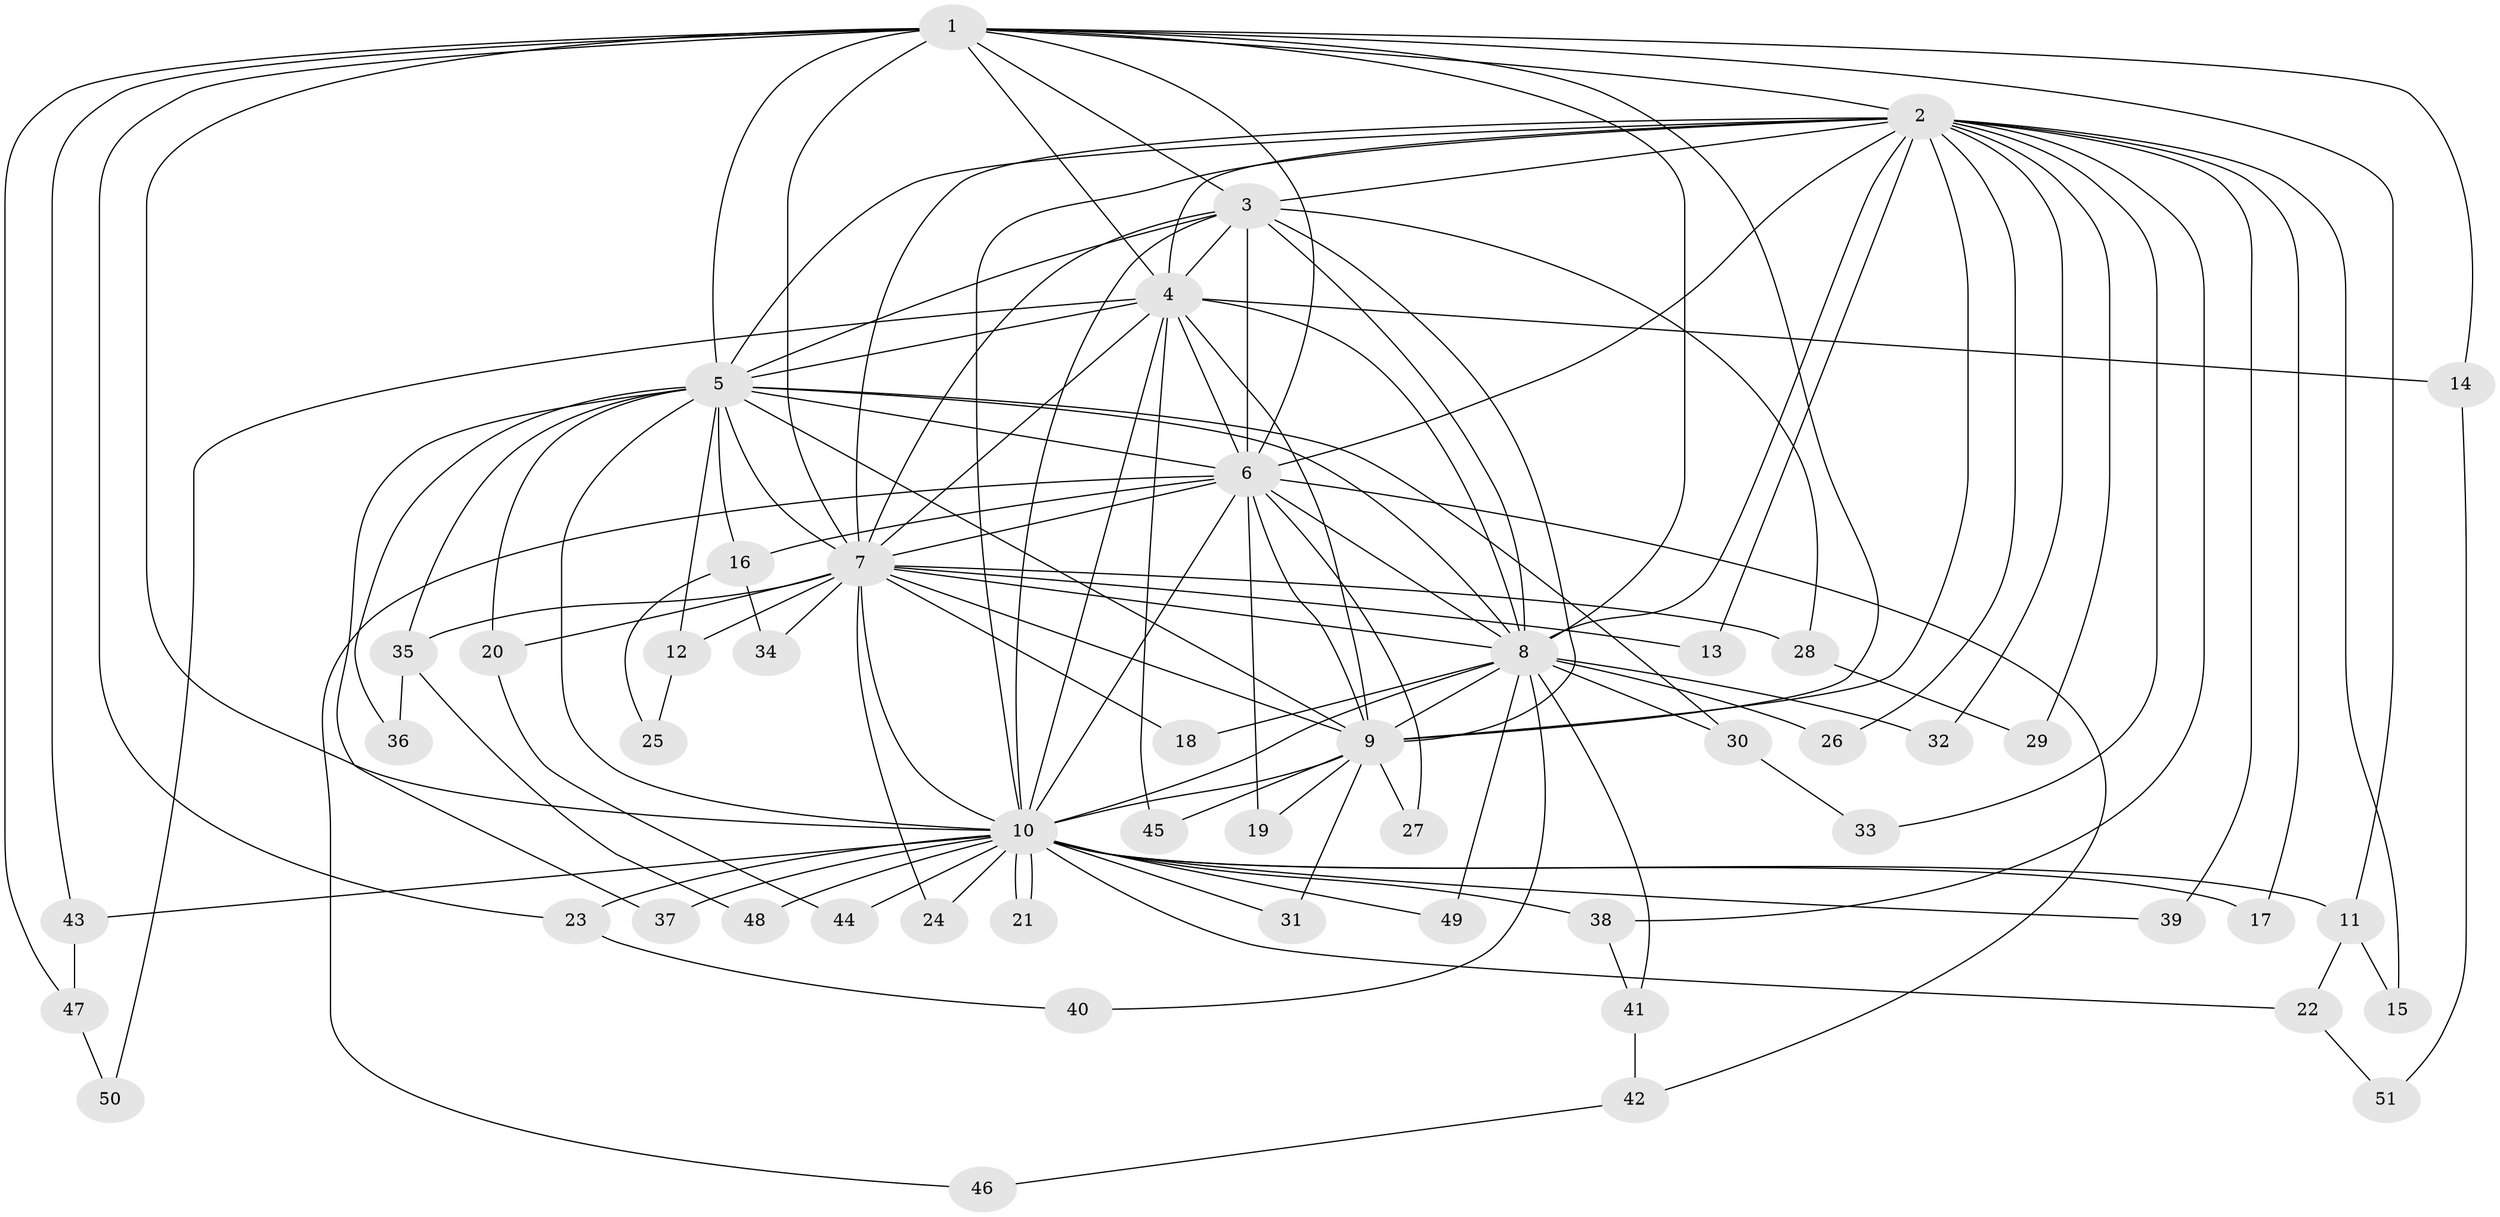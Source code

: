 // coarse degree distribution, {2: 0.48, 1: 0.4, 18: 0.04, 9: 0.08}
// Generated by graph-tools (version 1.1) at 2025/47/03/04/25 21:47:52]
// undirected, 51 vertices, 127 edges
graph export_dot {
graph [start="1"]
  node [color=gray90,style=filled];
  1;
  2;
  3;
  4;
  5;
  6;
  7;
  8;
  9;
  10;
  11;
  12;
  13;
  14;
  15;
  16;
  17;
  18;
  19;
  20;
  21;
  22;
  23;
  24;
  25;
  26;
  27;
  28;
  29;
  30;
  31;
  32;
  33;
  34;
  35;
  36;
  37;
  38;
  39;
  40;
  41;
  42;
  43;
  44;
  45;
  46;
  47;
  48;
  49;
  50;
  51;
  1 -- 2;
  1 -- 3;
  1 -- 4;
  1 -- 5;
  1 -- 6;
  1 -- 7;
  1 -- 8;
  1 -- 9;
  1 -- 10;
  1 -- 11;
  1 -- 14;
  1 -- 23;
  1 -- 43;
  1 -- 47;
  2 -- 3;
  2 -- 4;
  2 -- 5;
  2 -- 6;
  2 -- 7;
  2 -- 8;
  2 -- 9;
  2 -- 10;
  2 -- 13;
  2 -- 15;
  2 -- 17;
  2 -- 26;
  2 -- 29;
  2 -- 32;
  2 -- 33;
  2 -- 38;
  2 -- 39;
  3 -- 4;
  3 -- 5;
  3 -- 6;
  3 -- 7;
  3 -- 8;
  3 -- 9;
  3 -- 10;
  3 -- 28;
  4 -- 5;
  4 -- 6;
  4 -- 7;
  4 -- 8;
  4 -- 9;
  4 -- 10;
  4 -- 14;
  4 -- 45;
  4 -- 50;
  5 -- 6;
  5 -- 7;
  5 -- 8;
  5 -- 9;
  5 -- 10;
  5 -- 12;
  5 -- 16;
  5 -- 20;
  5 -- 30;
  5 -- 35;
  5 -- 36;
  5 -- 37;
  6 -- 7;
  6 -- 8;
  6 -- 9;
  6 -- 10;
  6 -- 16;
  6 -- 19;
  6 -- 27;
  6 -- 42;
  6 -- 46;
  7 -- 8;
  7 -- 9;
  7 -- 10;
  7 -- 12;
  7 -- 13;
  7 -- 18;
  7 -- 20;
  7 -- 24;
  7 -- 28;
  7 -- 34;
  7 -- 35;
  8 -- 9;
  8 -- 10;
  8 -- 18;
  8 -- 26;
  8 -- 30;
  8 -- 32;
  8 -- 40;
  8 -- 41;
  8 -- 49;
  9 -- 10;
  9 -- 19;
  9 -- 27;
  9 -- 31;
  9 -- 45;
  10 -- 11;
  10 -- 17;
  10 -- 21;
  10 -- 21;
  10 -- 22;
  10 -- 23;
  10 -- 24;
  10 -- 31;
  10 -- 37;
  10 -- 38;
  10 -- 39;
  10 -- 43;
  10 -- 44;
  10 -- 48;
  10 -- 49;
  11 -- 15;
  11 -- 22;
  12 -- 25;
  14 -- 51;
  16 -- 25;
  16 -- 34;
  20 -- 44;
  22 -- 51;
  23 -- 40;
  28 -- 29;
  30 -- 33;
  35 -- 36;
  35 -- 48;
  38 -- 41;
  41 -- 42;
  42 -- 46;
  43 -- 47;
  47 -- 50;
}
